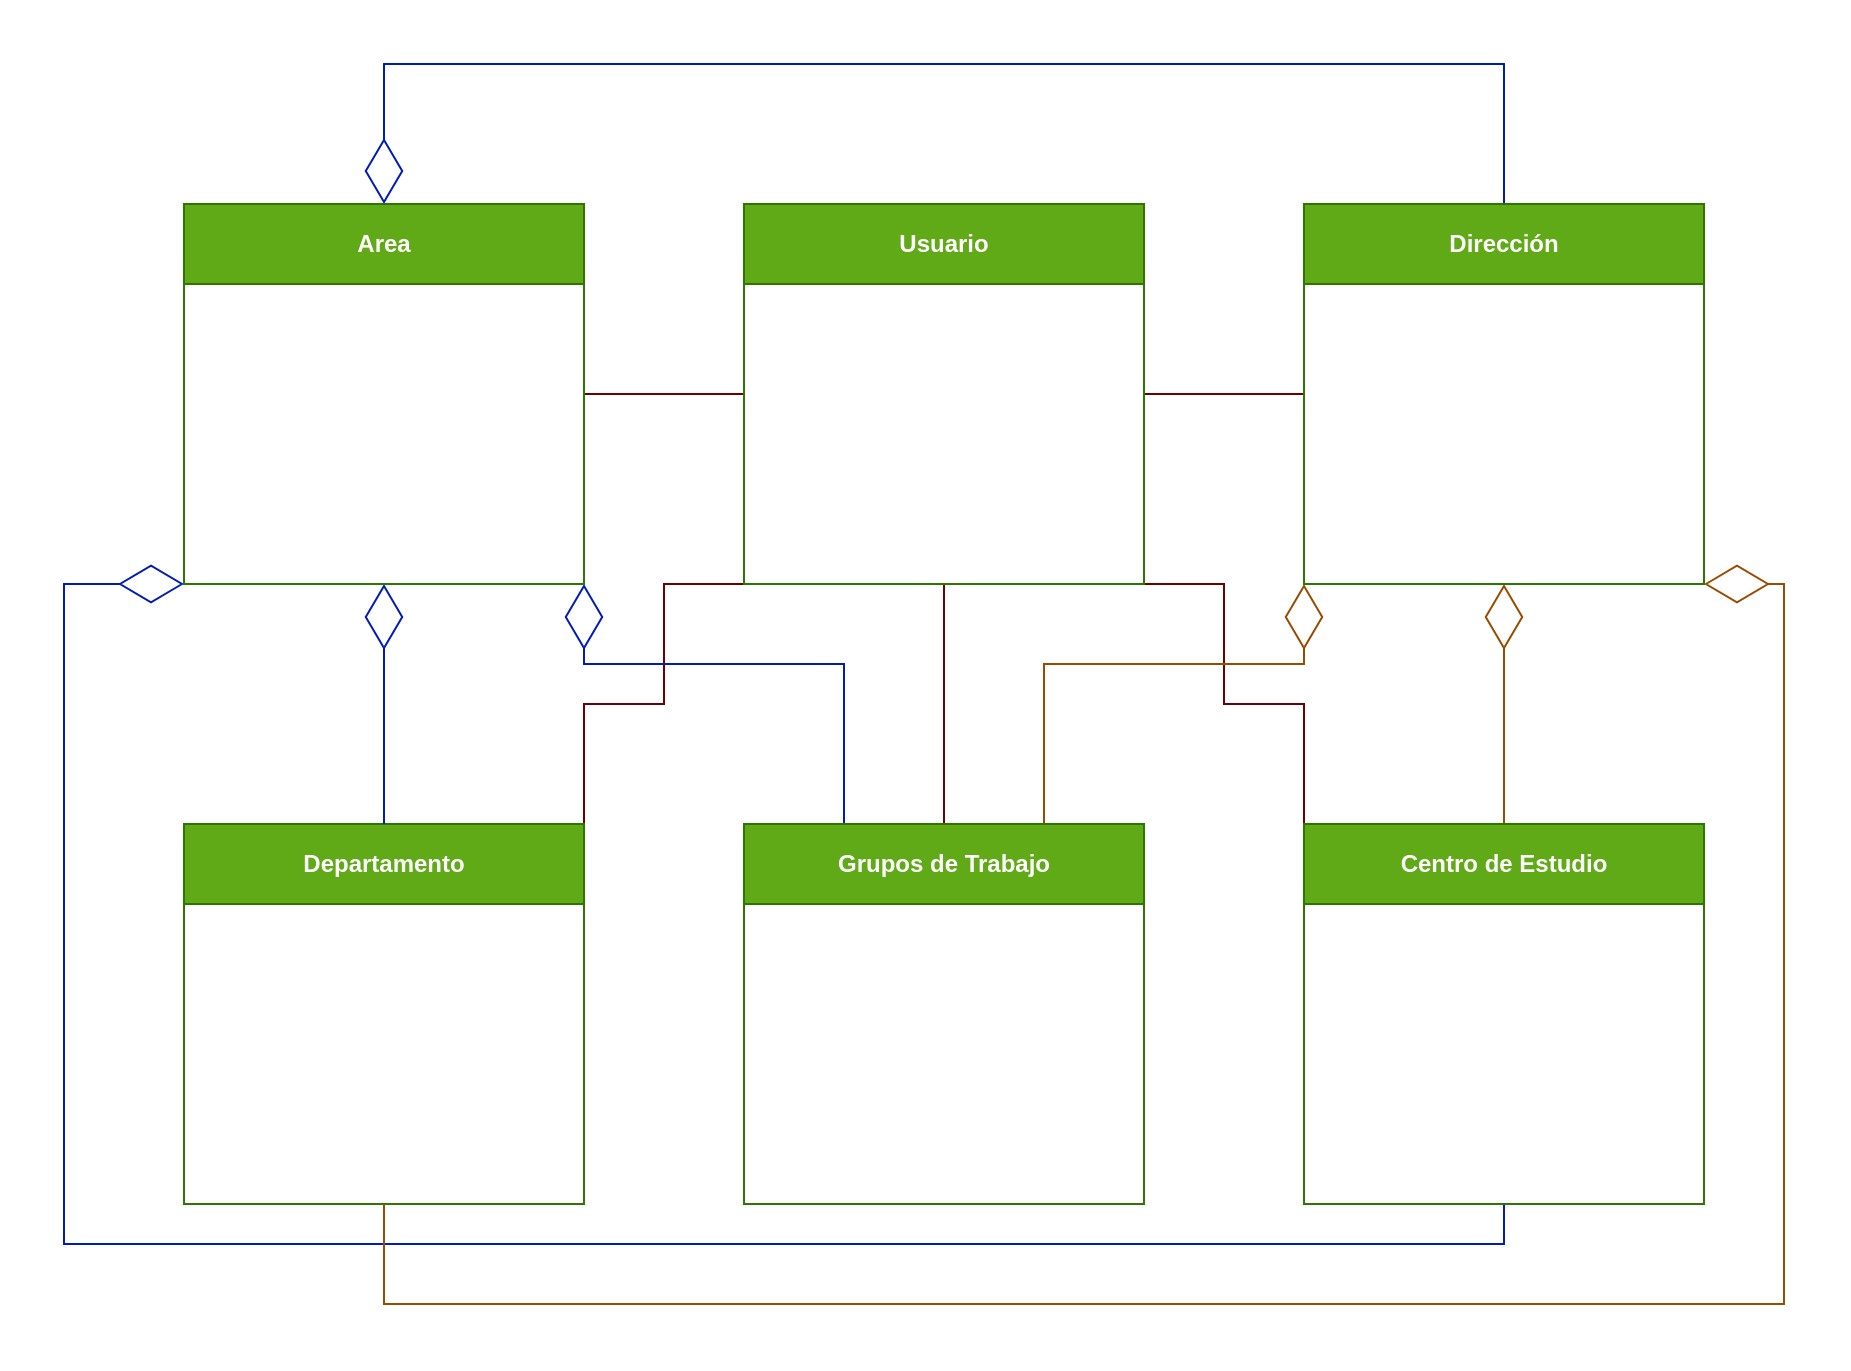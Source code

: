 <mxfile version="27.0.2">
  <diagram name="Página-1" id="w-aRHM1ToT1uYzRcs-xO">
    <mxGraphModel dx="872" dy="529" grid="1" gridSize="10" guides="1" tooltips="1" connect="1" arrows="1" fold="1" page="1" pageScale="1" pageWidth="827" pageHeight="1169" math="0" shadow="0">
      <root>
        <mxCell id="0" />
        <mxCell id="1" parent="0" />
        <mxCell id="lC7RpUnPJ6gTNYaBXbHw-23" style="edgeStyle=orthogonalEdgeStyle;rounded=0;orthogonalLoop=1;jettySize=auto;html=1;exitX=0;exitY=0.5;exitDx=0;exitDy=0;entryX=1;entryY=0.5;entryDx=0;entryDy=0;endArrow=none;startFill=0;fillColor=#a20025;strokeColor=#6F0000;" parent="1" source="YKCPK7E-z6eDN3R53DNV-1" target="YKCPK7E-z6eDN3R53DNV-3" edge="1">
          <mxGeometry relative="1" as="geometry" />
        </mxCell>
        <mxCell id="lC7RpUnPJ6gTNYaBXbHw-24" style="edgeStyle=orthogonalEdgeStyle;rounded=0;orthogonalLoop=1;jettySize=auto;html=1;exitX=1;exitY=0.5;exitDx=0;exitDy=0;entryX=0;entryY=0.5;entryDx=0;entryDy=0;endArrow=none;startFill=0;fillColor=#a20025;strokeColor=#6F0000;" parent="1" source="YKCPK7E-z6eDN3R53DNV-1" target="g6FobBjEXcNSGcRTlqCh-8" edge="1">
          <mxGeometry relative="1" as="geometry" />
        </mxCell>
        <mxCell id="lC7RpUnPJ6gTNYaBXbHw-25" style="edgeStyle=orthogonalEdgeStyle;rounded=0;orthogonalLoop=1;jettySize=auto;html=1;exitX=0.5;exitY=1;exitDx=0;exitDy=0;entryX=0.5;entryY=0;entryDx=0;entryDy=0;endArrow=none;startFill=0;fillColor=#a20025;strokeColor=#6F0000;" parent="1" source="YKCPK7E-z6eDN3R53DNV-1" target="g6FobBjEXcNSGcRTlqCh-10" edge="1">
          <mxGeometry relative="1" as="geometry" />
        </mxCell>
        <mxCell id="lC7RpUnPJ6gTNYaBXbHw-26" style="edgeStyle=orthogonalEdgeStyle;rounded=0;orthogonalLoop=1;jettySize=auto;html=1;exitX=0;exitY=1;exitDx=0;exitDy=0;entryX=1;entryY=0;entryDx=0;entryDy=0;endArrow=none;startFill=0;fillColor=#a20025;strokeColor=#6F0000;" parent="1" source="YKCPK7E-z6eDN3R53DNV-1" target="YKCPK7E-z6eDN3R53DNV-5" edge="1">
          <mxGeometry relative="1" as="geometry">
            <Array as="points">
              <mxPoint x="340" y="320" />
              <mxPoint x="340" y="380" />
              <mxPoint x="300" y="380" />
            </Array>
          </mxGeometry>
        </mxCell>
        <mxCell id="lC7RpUnPJ6gTNYaBXbHw-27" style="edgeStyle=orthogonalEdgeStyle;rounded=0;orthogonalLoop=1;jettySize=auto;html=1;exitX=1;exitY=1;exitDx=0;exitDy=0;entryX=0;entryY=0;entryDx=0;entryDy=0;endArrow=none;startFill=0;fillColor=#a20025;strokeColor=#6F0000;" parent="1" source="YKCPK7E-z6eDN3R53DNV-1" target="g6FobBjEXcNSGcRTlqCh-12" edge="1">
          <mxGeometry relative="1" as="geometry">
            <Array as="points">
              <mxPoint x="620" y="320" />
              <mxPoint x="620" y="380" />
              <mxPoint x="660" y="380" />
            </Array>
          </mxGeometry>
        </mxCell>
        <mxCell id="YKCPK7E-z6eDN3R53DNV-1" value="Usuario" style="swimlane;whiteSpace=wrap;html=1;startSize=40;fillColor=#60a917;fontColor=#ffffff;strokeColor=#2D7600;" parent="1" vertex="1">
          <mxGeometry x="380" y="130" width="200" height="190" as="geometry" />
        </mxCell>
        <mxCell id="YKCPK7E-z6eDN3R53DNV-5" value="Departamento" style="swimlane;whiteSpace=wrap;html=1;startSize=40;fillColor=#60a917;fontColor=#ffffff;strokeColor=#2D7600;" parent="1" vertex="1">
          <mxGeometry x="100" y="440" width="200" height="190" as="geometry" />
        </mxCell>
        <mxCell id="lC7RpUnPJ6gTNYaBXbHw-29" style="edgeStyle=orthogonalEdgeStyle;rounded=0;orthogonalLoop=1;jettySize=auto;html=1;exitX=0.5;exitY=0;exitDx=0;exitDy=0;entryX=0.5;entryY=0;entryDx=0;entryDy=0;startArrow=diamondThin;startFill=0;endArrow=none;startSize=30;fillColor=#0050ef;strokeColor=#001DBC;align=center;verticalAlign=middle;fontFamily=Helvetica;fontSize=11;fontColor=default;labelBackgroundColor=default;" parent="1" source="YKCPK7E-z6eDN3R53DNV-3" target="g6FobBjEXcNSGcRTlqCh-8" edge="1">
          <mxGeometry relative="1" as="geometry">
            <Array as="points">
              <mxPoint x="200" y="60" />
              <mxPoint x="760" y="60" />
            </Array>
          </mxGeometry>
        </mxCell>
        <mxCell id="lC7RpUnPJ6gTNYaBXbHw-30" style="edgeStyle=orthogonalEdgeStyle;rounded=0;orthogonalLoop=1;jettySize=auto;html=1;exitX=0.5;exitY=1;exitDx=0;exitDy=0;entryX=0.5;entryY=0;entryDx=0;entryDy=0;endArrow=none;startFill=0;startArrow=diamondThin;startSize=30;fillColor=#0050ef;strokeColor=#001DBC;" parent="1" source="YKCPK7E-z6eDN3R53DNV-3" target="YKCPK7E-z6eDN3R53DNV-5" edge="1">
          <mxGeometry relative="1" as="geometry" />
        </mxCell>
        <mxCell id="lC7RpUnPJ6gTNYaBXbHw-36" style="edgeStyle=orthogonalEdgeStyle;rounded=0;orthogonalLoop=1;jettySize=auto;html=1;exitX=1;exitY=1;exitDx=0;exitDy=0;entryX=0.25;entryY=0;entryDx=0;entryDy=0;fillColor=#0050ef;strokeColor=#001DBC;align=center;verticalAlign=middle;fontFamily=Helvetica;fontSize=11;fontColor=default;labelBackgroundColor=default;startArrow=diamondThin;startFill=0;startSize=30;endArrow=none;" parent="1" source="YKCPK7E-z6eDN3R53DNV-3" target="g6FobBjEXcNSGcRTlqCh-10" edge="1">
          <mxGeometry relative="1" as="geometry">
            <Array as="points">
              <mxPoint x="300" y="360" />
              <mxPoint x="430" y="360" />
            </Array>
          </mxGeometry>
        </mxCell>
        <mxCell id="lC7RpUnPJ6gTNYaBXbHw-39" style="edgeStyle=orthogonalEdgeStyle;rounded=0;orthogonalLoop=1;jettySize=auto;html=1;exitX=0;exitY=1;exitDx=0;exitDy=0;entryX=0.5;entryY=1;entryDx=0;entryDy=0;fillColor=#0050ef;strokeColor=#001DBC;align=center;verticalAlign=middle;fontFamily=Helvetica;fontSize=11;fontColor=default;labelBackgroundColor=default;startArrow=diamondThin;startFill=0;startSize=30;endArrow=none;" parent="1" source="YKCPK7E-z6eDN3R53DNV-3" target="g6FobBjEXcNSGcRTlqCh-12" edge="1">
          <mxGeometry relative="1" as="geometry">
            <Array as="points">
              <mxPoint x="40" y="320" />
              <mxPoint x="40" y="650" />
              <mxPoint x="760" y="650" />
            </Array>
          </mxGeometry>
        </mxCell>
        <mxCell id="YKCPK7E-z6eDN3R53DNV-3" value="Area" style="swimlane;whiteSpace=wrap;html=1;startSize=40;fillColor=#60a917;fontColor=#ffffff;strokeColor=#2D7600;" parent="1" vertex="1">
          <mxGeometry x="100" y="130" width="200" height="190" as="geometry" />
        </mxCell>
        <mxCell id="lC7RpUnPJ6gTNYaBXbHw-31" style="edgeStyle=orthogonalEdgeStyle;rounded=0;orthogonalLoop=1;jettySize=auto;html=1;exitX=0.5;exitY=1;exitDx=0;exitDy=0;strokeColor=#994C00;align=center;verticalAlign=middle;fontFamily=Helvetica;fontSize=11;fontColor=default;labelBackgroundColor=default;startArrow=diamondThin;startFill=0;startSize=30;endArrow=none;fillColor=#ffcccc;" parent="1" source="g6FobBjEXcNSGcRTlqCh-8" target="g6FobBjEXcNSGcRTlqCh-12" edge="1">
          <mxGeometry relative="1" as="geometry" />
        </mxCell>
        <mxCell id="lC7RpUnPJ6gTNYaBXbHw-35" style="edgeStyle=orthogonalEdgeStyle;rounded=0;orthogonalLoop=1;jettySize=auto;html=1;exitX=0;exitY=1;exitDx=0;exitDy=0;entryX=0.75;entryY=0;entryDx=0;entryDy=0;fillColor=#ffcccc;strokeColor=#994C00;align=center;verticalAlign=middle;fontFamily=Helvetica;fontSize=11;fontColor=default;labelBackgroundColor=default;startArrow=diamondThin;startFill=0;startSize=30;endArrow=none;" parent="1" source="g6FobBjEXcNSGcRTlqCh-8" target="g6FobBjEXcNSGcRTlqCh-10" edge="1">
          <mxGeometry relative="1" as="geometry">
            <Array as="points">
              <mxPoint x="660" y="360" />
              <mxPoint x="530" y="360" />
            </Array>
          </mxGeometry>
        </mxCell>
        <mxCell id="lC7RpUnPJ6gTNYaBXbHw-40" style="edgeStyle=orthogonalEdgeStyle;rounded=0;orthogonalLoop=1;jettySize=auto;html=1;exitX=1;exitY=1;exitDx=0;exitDy=0;fillColor=#ffcccc;strokeColor=#994C00;align=center;verticalAlign=middle;fontFamily=Helvetica;fontSize=11;fontColor=default;labelBackgroundColor=default;startArrow=diamondThin;startFill=0;startSize=30;endArrow=none;entryX=0.5;entryY=1;entryDx=0;entryDy=0;" parent="1" source="g6FobBjEXcNSGcRTlqCh-8" target="YKCPK7E-z6eDN3R53DNV-5" edge="1">
          <mxGeometry relative="1" as="geometry">
            <mxPoint x="470" y="720" as="targetPoint" />
            <Array as="points">
              <mxPoint x="900" y="320" />
              <mxPoint x="900" y="680" />
              <mxPoint x="200" y="680" />
            </Array>
          </mxGeometry>
        </mxCell>
        <mxCell id="g6FobBjEXcNSGcRTlqCh-8" value="Dirección" style="swimlane;whiteSpace=wrap;html=1;startSize=40;fillColor=#60a917;fontColor=#ffffff;strokeColor=#2D7600;" parent="1" vertex="1">
          <mxGeometry x="660" y="130" width="200" height="190" as="geometry" />
        </mxCell>
        <mxCell id="g6FobBjEXcNSGcRTlqCh-10" value="Grupos de Trabajo" style="swimlane;whiteSpace=wrap;html=1;startSize=40;fillColor=#60a917;fontColor=#ffffff;strokeColor=#2D7600;" parent="1" vertex="1">
          <mxGeometry x="380" y="440" width="200" height="190" as="geometry" />
        </mxCell>
        <mxCell id="g6FobBjEXcNSGcRTlqCh-12" value="Centro de Estudio" style="swimlane;whiteSpace=wrap;html=1;startSize=40;fillColor=#60a917;fontColor=#ffffff;strokeColor=#2D7600;" parent="1" vertex="1">
          <mxGeometry x="660" y="440" width="200" height="190" as="geometry" />
        </mxCell>
      </root>
    </mxGraphModel>
  </diagram>
</mxfile>
